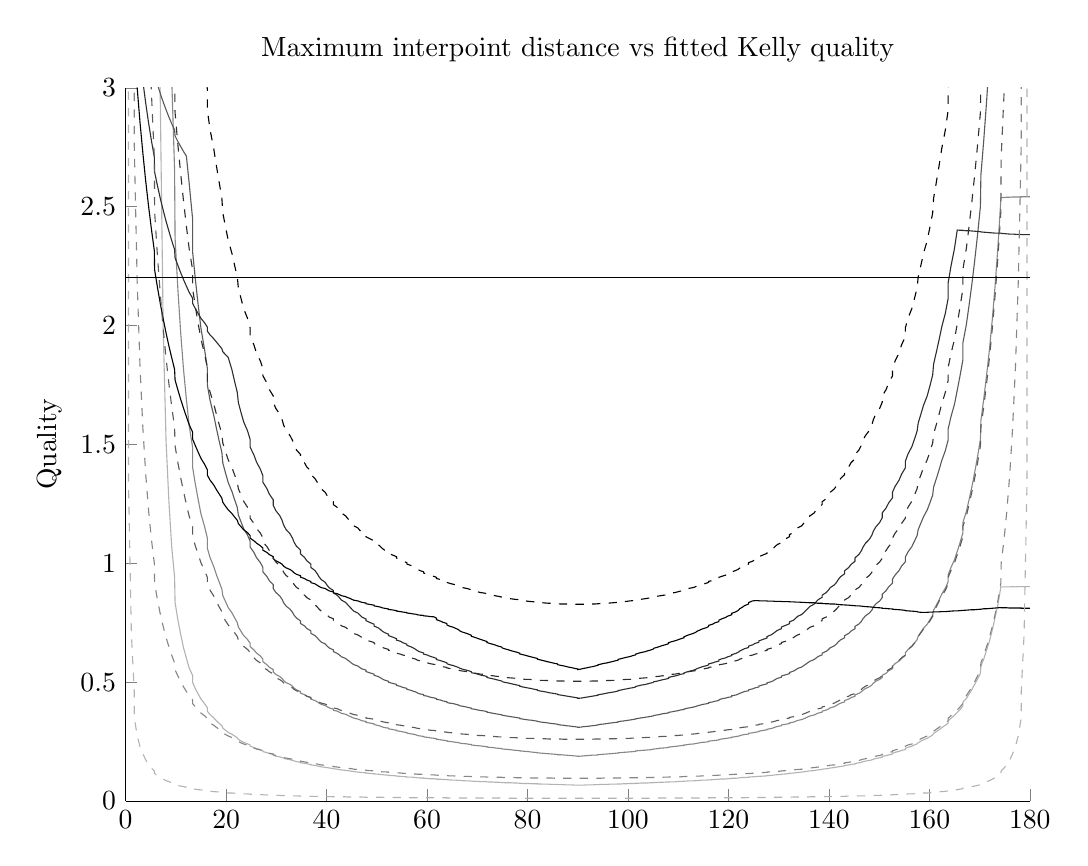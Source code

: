 % This file was created by matlab2tikz v0.4.0.
% Copyright (c) 2008--2013, Nico Schlömer <nico.schloemer@gmail.com>
% All rights reserved.
% 
% The latest updates can be retrieved from
%   http://www.mathworks.com/matlabcentral/fileexchange/22022-matlab2tikz
% where you can also make suggestions and rate matlab2tikz.
% 
% 
% 

% defining custom colors
\definecolor{mycolor1}{rgb}{0.525,0.525,0.525}%

\begin{tikzpicture}

\begin{axis}[%
width=4.521in,
height=3.566in,
scale only axis,
xmin=0,
xmax=180,
ymin=0,
ymax=3,
ylabel={Quality},
title={Maximum interpoint distance vs fitted Kelly quality},
axis x line*=bottom,
axis y line*=left
]
\addplot [
color=white!70!black,
solid,
forget plot
]
table[row sep=crcr]{
6.34 3.866\\
6.911 2.925\\
7.481 1.982\\
8.049 1.513\\
8.616 1.26\\
9.181 1.067\\
9.744 0.943\\
9.841 0.836\\
10.408 0.761\\
10.972 0.7\\
11.535 0.644\\
12.095 0.601\\
12.653 0.56\\
13.339 0.528\\
13.339 0.499\\
13.897 0.472\\
14.452 0.45\\
15.005 0.429\\
15.709 0.41\\
16.26 0.393\\
16.26 0.378\\
16.809 0.364\\
17.526 0.35\\
18.072 0.338\\
18.616 0.327\\
19.156 0.317\\
19.344 0.307\\
19.885 0.298\\
20.422 0.289\\
21.161 0.281\\
21.695 0.274\\
22.225 0.266\\
22.443 0.26\\
22.973 0.253\\
23.499 0.247\\
24.254 0.241\\
24.775 0.236\\
24.775 0.231\\
25.537 0.225\\
26.053 0.221\\
26.822 0.216\\
27.332 0.212\\
27.332 0.208\\
28.106 0.204\\
28.61 0.2\\
29.389 0.196\\
29.389 0.193\\
29.887 0.189\\
30.669 0.186\\
31.159 0.183\\
31.457 0.18\\
31.945 0.177\\
32.735 0.174\\
33.215 0.171\\
33.53 0.169\\
34.007 0.166\\
34.804 0.163\\
34.804 0.161\\
35.605 0.159\\
36.069 0.157\\
36.87 0.154\\
36.87 0.152\\
37.674 0.15\\
38.125 0.148\\
38.48 0.146\\
38.928 0.144\\
39.732 0.142\\
40.101 0.141\\
40.539 0.139\\
41.348 0.137\\
41.348 0.136\\
42.158 0.134\\
42.58 0.132\\
42.969 0.131\\
43.781 0.129\\
44.193 0.128\\
44.594 0.127\\
45 0.125\\
45.406 0.124\\
46.219 0.122\\
46.614 0.121\\
47.031 0.12\\
47.842 0.119\\
47.842 0.118\\
48.652 0.116\\
49.461 0.115\\
49.461 0.114\\
50.268 0.113\\
50.711 0.112\\
51.072 0.111\\
51.52 0.11\\
52.326 0.109\\
52.326 0.108\\
53.13 0.107\\
53.931 0.106\\
53.931 0.105\\
54.728 0.104\\
55.196 0.103\\
55.993 0.102\\
55.993 0.101\\
56.785 0.101\\
57.265 0.1\\
57.75 0.099\\
58.055 0.098\\
58.543 0.097\\
59.331 0.097\\
59.331 0.096\\
60.113 0.095\\
60.611 0.094\\
61.39 0.094\\
61.894 0.093\\
61.894 0.092\\
62.668 0.092\\
63.178 0.091\\
63.947 0.09\\
63.947 0.09\\
64.463 0.089\\
65.225 0.088\\
65.746 0.088\\
66.272 0.087\\
66.501 0.087\\
67.027 0.086\\
67.775 0.085\\
68.305 0.085\\
68.839 0.084\\
68.839 0.084\\
69.578 0.083\\
70.115 0.083\\
70.656 0.082\\
71.384 0.082\\
71.928 0.081\\
71.928 0.081\\
72.474 0.08\\
73.191 0.08\\
73.74 0.079\\
74.291 0.079\\
74.846 0.078\\
74.995 0.078\\
75.548 0.077\\
76.103 0.077\\
76.661 0.077\\
77.347 0.076\\
77.905 0.076\\
78.465 0.075\\
78.465 0.075\\
79.028 0.074\\
79.592 0.074\\
80.256 0.074\\
80.819 0.073\\
81.384 0.073\\
81.951 0.073\\
81.951 0.072\\
82.519 0.072\\
83.089 0.071\\
83.66 0.071\\
84.232 0.071\\
84.857 0.07\\
85.426 0.07\\
85.996 0.07\\
85.996 0.069\\
86.566 0.069\\
87.138 0.069\\
87.709 0.068\\
88.282 0.068\\
88.854 0.068\\
89.427 0.067\\
90 0.067\\
90 0.067\\
90.573 0.067\\
91.146 0.067\\
91.718 0.068\\
92.291 0.068\\
92.862 0.068\\
93.434 0.069\\
94.004 0.069\\
94.004 0.069\\
94.574 0.07\\
95.143 0.07\\
95.768 0.07\\
96.34 0.071\\
96.911 0.071\\
97.481 0.071\\
98.049 0.072\\
98.049 0.072\\
98.616 0.072\\
99.181 0.073\\
99.744 0.073\\
100.408 0.074\\
100.972 0.074\\
101.535 0.074\\
101.535 0.075\\
102.095 0.075\\
102.653 0.076\\
103.339 0.076\\
103.897 0.076\\
104.452 0.077\\
105.005 0.077\\
105.154 0.078\\
105.709 0.078\\
106.26 0.079\\
106.809 0.079\\
107.526 0.08\\
108.072 0.08\\
108.072 0.08\\
108.616 0.081\\
109.344 0.081\\
109.885 0.082\\
110.422 0.083\\
111.161 0.083\\
111.161 0.084\\
111.695 0.084\\
112.225 0.085\\
112.973 0.085\\
113.499 0.086\\
113.728 0.086\\
114.254 0.087\\
114.775 0.088\\
115.537 0.088\\
116.053 0.089\\
116.053 0.089\\
116.822 0.09\\
117.332 0.091\\
118.106 0.091\\
118.106 0.092\\
118.61 0.093\\
119.389 0.093\\
119.887 0.094\\
120.669 0.095\\
120.669 0.096\\
121.457 0.096\\
121.945 0.097\\
122.25 0.098\\
122.735 0.099\\
123.215 0.099\\
124.007 0.1\\
124.007 0.101\\
124.804 0.102\\
125.272 0.103\\
126.069 0.104\\
126.069 0.104\\
126.87 0.105\\
127.674 0.106\\
127.674 0.107\\
128.48 0.108\\
128.928 0.109\\
129.289 0.11\\
129.732 0.111\\
130.539 0.112\\
130.539 0.113\\
131.348 0.114\\
132.158 0.116\\
132.158 0.117\\
132.969 0.118\\
133.386 0.119\\
133.781 0.12\\
134.594 0.122\\
135 0.123\\
135.406 0.124\\
135.807 0.126\\
136.219 0.127\\
137.031 0.128\\
137.42 0.13\\
137.842 0.131\\
138.652 0.133\\
138.652 0.134\\
139.461 0.136\\
139.899 0.137\\
140.268 0.139\\
141.072 0.141\\
141.52 0.143\\
141.875 0.144\\
142.326 0.146\\
143.13 0.148\\
143.13 0.15\\
143.931 0.152\\
144.395 0.154\\
145.196 0.156\\
145.196 0.158\\
145.993 0.161\\
146.47 0.163\\
146.785 0.166\\
147.265 0.168\\
148.055 0.171\\
148.543 0.173\\
148.841 0.176\\
149.331 0.179\\
150.113 0.182\\
150.611 0.185\\
150.611 0.188\\
151.39 0.191\\
151.894 0.194\\
152.668 0.198\\
152.668 0.201\\
153.178 0.205\\
153.947 0.209\\
154.463 0.213\\
155.225 0.217\\
155.225 0.222\\
155.746 0.226\\
156.501 0.231\\
157.027 0.236\\
157.557 0.241\\
157.775 0.246\\
158.305 0.252\\
158.839 0.258\\
159.578 0.264\\
160.115 0.271\\
160.656 0.278\\
160.844 0.285\\
161.384 0.292\\
161.928 0.3\\
162.474 0.309\\
163.191 0.319\\
163.74 0.328\\
163.74 0.338\\
164.291 0.348\\
164.995 0.361\\
165.548 0.373\\
166.103 0.385\\
166.661 0.4\\
166.661 0.416\\
167.347 0.431\\
167.905 0.45\\
168.465 0.469\\
169.028 0.492\\
169.592 0.513\\
170.159 0.538\\
170.256 0.568\\
170.819 0.597\\
171.384 0.635\\
171.951 0.672\\
172.519 0.719\\
173.089 0.773\\
173.66 0.828\\
174.232 0.901\\
174.289 0.901\\
174.857 0.901\\
175.426 0.901\\
175.996 0.901\\
176.566 0.902\\
177.138 0.901\\
177.709 0.902\\
178.282 0.902\\
178.282 0.902\\
178.854 0.902\\
179.427 0.902\\
180 0.902\\
};
\addplot [
color=mycolor1,
solid,
forget plot
]
table[row sep=crcr]{
9.181 3.034\\
9.744 2.654\\
9.841 2.369\\
10.408 2.15\\
10.972 1.966\\
11.535 1.813\\
12.095 1.69\\
12.653 1.579\\
13.339 1.487\\
13.339 1.403\\
13.897 1.331\\
14.452 1.267\\
15.005 1.207\\
15.709 1.155\\
16.26 1.107\\
16.26 1.064\\
16.809 1.024\\
17.526 0.987\\
18.072 0.952\\
18.616 0.922\\
19.156 0.892\\
19.344 0.864\\
19.885 0.839\\
20.422 0.814\\
21.161 0.792\\
21.695 0.771\\
22.225 0.751\\
22.443 0.732\\
22.973 0.714\\
23.499 0.696\\
24.254 0.68\\
24.775 0.664\\
24.775 0.65\\
25.537 0.636\\
26.053 0.623\\
26.822 0.61\\
27.332 0.597\\
27.332 0.586\\
28.106 0.574\\
28.61 0.563\\
29.389 0.553\\
29.389 0.543\\
29.887 0.533\\
30.669 0.524\\
31.159 0.515\\
31.457 0.507\\
31.945 0.498\\
32.735 0.491\\
33.215 0.483\\
33.53 0.475\\
34.007 0.468\\
34.804 0.461\\
34.804 0.454\\
35.605 0.448\\
36.069 0.441\\
36.87 0.435\\
36.87 0.429\\
37.674 0.423\\
38.125 0.418\\
38.48 0.412\\
38.928 0.407\\
39.732 0.402\\
40.101 0.397\\
40.539 0.392\\
41.348 0.387\\
41.348 0.382\\
42.158 0.378\\
42.58 0.373\\
42.969 0.369\\
43.781 0.365\\
44.193 0.361\\
44.594 0.357\\
45 0.353\\
45.406 0.349\\
46.219 0.345\\
46.614 0.342\\
47.031 0.338\\
47.842 0.335\\
47.842 0.331\\
48.652 0.328\\
49.461 0.325\\
49.461 0.322\\
50.268 0.318\\
50.711 0.315\\
51.072 0.312\\
51.52 0.309\\
52.326 0.307\\
52.326 0.304\\
53.13 0.301\\
53.931 0.298\\
53.931 0.296\\
54.728 0.293\\
55.196 0.291\\
55.993 0.288\\
55.993 0.286\\
56.785 0.283\\
57.265 0.281\\
57.75 0.279\\
58.055 0.276\\
58.543 0.274\\
59.331 0.272\\
59.331 0.27\\
60.113 0.268\\
60.611 0.266\\
61.39 0.264\\
61.894 0.262\\
61.894 0.26\\
62.668 0.258\\
63.178 0.256\\
63.947 0.254\\
63.947 0.252\\
64.463 0.251\\
65.225 0.249\\
65.746 0.247\\
66.272 0.246\\
66.501 0.244\\
67.027 0.242\\
67.775 0.241\\
68.305 0.239\\
68.839 0.238\\
68.839 0.236\\
69.578 0.234\\
70.115 0.233\\
70.656 0.232\\
71.384 0.23\\
71.928 0.229\\
71.928 0.227\\
72.474 0.226\\
73.191 0.225\\
73.74 0.223\\
74.291 0.222\\
74.846 0.221\\
74.995 0.219\\
75.548 0.218\\
76.103 0.217\\
76.661 0.216\\
77.347 0.214\\
77.905 0.213\\
78.465 0.212\\
78.465 0.211\\
79.028 0.21\\
79.592 0.209\\
80.256 0.208\\
80.819 0.206\\
81.384 0.205\\
81.951 0.204\\
81.951 0.203\\
82.519 0.202\\
83.089 0.201\\
83.66 0.2\\
84.232 0.199\\
84.857 0.198\\
85.426 0.197\\
85.996 0.196\\
85.996 0.195\\
86.566 0.195\\
87.138 0.194\\
87.709 0.193\\
88.282 0.192\\
88.854 0.191\\
89.427 0.19\\
90 0.189\\
90 0.188\\
90.573 0.189\\
91.146 0.19\\
91.718 0.191\\
92.291 0.192\\
92.862 0.193\\
93.434 0.193\\
94.004 0.194\\
94.004 0.195\\
94.574 0.196\\
95.143 0.197\\
95.768 0.198\\
96.34 0.199\\
96.911 0.2\\
97.481 0.201\\
98.049 0.202\\
98.049 0.203\\
98.616 0.204\\
99.181 0.205\\
99.744 0.206\\
100.408 0.207\\
100.972 0.208\\
101.535 0.209\\
101.535 0.211\\
102.095 0.212\\
102.653 0.213\\
103.339 0.214\\
103.897 0.215\\
104.452 0.216\\
105.005 0.218\\
105.154 0.219\\
105.709 0.22\\
106.26 0.222\\
106.809 0.223\\
107.526 0.224\\
108.072 0.226\\
108.072 0.227\\
108.616 0.228\\
109.344 0.23\\
109.885 0.231\\
110.422 0.233\\
111.161 0.234\\
111.161 0.236\\
111.695 0.237\\
112.225 0.239\\
112.973 0.24\\
113.499 0.242\\
113.728 0.243\\
114.254 0.245\\
114.775 0.247\\
115.537 0.248\\
116.053 0.25\\
116.053 0.252\\
116.822 0.254\\
117.332 0.255\\
118.106 0.257\\
118.106 0.259\\
118.61 0.261\\
119.389 0.263\\
119.887 0.265\\
120.669 0.267\\
120.669 0.269\\
121.457 0.271\\
121.945 0.273\\
122.25 0.275\\
122.735 0.278\\
123.215 0.28\\
124.007 0.282\\
124.007 0.285\\
124.804 0.287\\
125.272 0.289\\
126.069 0.292\\
126.069 0.294\\
126.87 0.297\\
127.674 0.3\\
127.674 0.302\\
128.48 0.305\\
128.928 0.308\\
129.289 0.311\\
129.732 0.314\\
130.539 0.317\\
130.539 0.32\\
131.348 0.323\\
132.158 0.326\\
132.158 0.329\\
132.969 0.332\\
133.386 0.336\\
133.781 0.339\\
134.594 0.343\\
135 0.346\\
135.406 0.35\\
135.807 0.354\\
136.219 0.358\\
137.031 0.362\\
137.42 0.366\\
137.842 0.37\\
138.652 0.374\\
138.652 0.378\\
139.461 0.383\\
139.899 0.387\\
140.268 0.392\\
141.072 0.397\\
141.52 0.402\\
141.875 0.407\\
142.326 0.412\\
143.13 0.417\\
143.13 0.423\\
143.931 0.429\\
144.395 0.435\\
145.196 0.441\\
145.196 0.447\\
145.993 0.453\\
146.47 0.46\\
146.785 0.466\\
147.265 0.473\\
148.055 0.481\\
148.543 0.488\\
148.841 0.496\\
149.331 0.504\\
150.113 0.512\\
150.611 0.52\\
150.611 0.529\\
151.39 0.538\\
151.894 0.548\\
152.668 0.557\\
152.668 0.567\\
153.178 0.578\\
153.947 0.589\\
154.463 0.6\\
155.225 0.612\\
155.225 0.624\\
155.746 0.637\\
156.501 0.651\\
157.027 0.665\\
157.557 0.679\\
157.775 0.694\\
158.305 0.71\\
158.839 0.727\\
159.578 0.744\\
160.115 0.763\\
160.656 0.782\\
160.844 0.803\\
161.384 0.824\\
161.928 0.846\\
162.474 0.871\\
163.191 0.896\\
163.74 0.923\\
163.74 0.952\\
164.291 0.982\\
164.995 1.015\\
165.548 1.05\\
166.103 1.087\\
166.661 1.127\\
166.661 1.171\\
167.347 1.217\\
167.905 1.268\\
168.465 1.322\\
169.028 1.383\\
169.592 1.449\\
170.159 1.52\\
170.256 1.6\\
170.819 1.69\\
171.384 1.79\\
171.951 1.898\\
172.519 2.024\\
173.089 2.169\\
173.66 2.336\\
174.232 2.531\\
174.289 2.539\\
174.857 2.539\\
175.426 2.54\\
175.996 2.54\\
176.566 2.541\\
177.138 2.541\\
177.709 2.541\\
178.282 2.541\\
178.282 2.542\\
178.854 2.542\\
179.427 2.542\\
180 2.542\\
};
\addplot [
color=gray!70!black,
solid,
forget plot
]
table[row sep=crcr]{
6.34 3.014\\
6.911 2.976\\
7.481 2.94\\
8.049 2.908\\
8.616 2.877\\
9.181 2.849\\
9.744 2.823\\
9.841 2.798\\
10.408 2.774\\
10.972 2.753\\
11.535 2.732\\
12.095 2.713\\
12.653 2.598\\
13.339 2.447\\
13.339 2.309\\
13.897 2.191\\
14.452 2.085\\
15.005 1.987\\
15.709 1.9\\
16.26 1.821\\
16.26 1.751\\
16.809 1.685\\
17.526 1.624\\
18.072 1.568\\
18.616 1.515\\
19.156 1.467\\
19.344 1.422\\
19.885 1.38\\
20.422 1.34\\
21.161 1.302\\
21.695 1.268\\
22.225 1.235\\
22.443 1.203\\
22.973 1.174\\
23.499 1.146\\
24.254 1.119\\
24.775 1.094\\
24.775 1.069\\
25.537 1.046\\
26.053 1.024\\
26.822 1.003\\
27.332 0.983\\
27.332 0.964\\
28.106 0.945\\
28.61 0.927\\
29.389 0.91\\
29.389 0.894\\
29.887 0.878\\
30.669 0.863\\
31.159 0.848\\
31.457 0.834\\
31.945 0.82\\
32.735 0.807\\
33.215 0.794\\
33.53 0.782\\
34.007 0.77\\
34.804 0.758\\
34.804 0.747\\
35.605 0.737\\
36.069 0.726\\
36.87 0.716\\
36.87 0.706\\
37.674 0.696\\
38.125 0.687\\
38.48 0.678\\
38.928 0.669\\
39.732 0.661\\
40.101 0.652\\
40.539 0.644\\
41.348 0.636\\
41.348 0.629\\
42.158 0.621\\
42.58 0.614\\
42.969 0.607\\
43.781 0.6\\
44.193 0.593\\
44.594 0.587\\
45 0.58\\
45.406 0.574\\
46.219 0.568\\
46.614 0.562\\
47.031 0.556\\
47.842 0.551\\
47.842 0.545\\
48.652 0.539\\
49.461 0.534\\
49.461 0.529\\
50.268 0.524\\
50.711 0.519\\
51.072 0.514\\
51.52 0.509\\
52.326 0.504\\
52.326 0.5\\
53.13 0.495\\
53.931 0.491\\
53.931 0.487\\
54.728 0.482\\
55.196 0.478\\
55.993 0.474\\
55.993 0.47\\
56.785 0.466\\
57.265 0.462\\
57.75 0.459\\
58.055 0.455\\
58.543 0.451\\
59.331 0.448\\
59.331 0.444\\
60.113 0.441\\
60.611 0.437\\
61.39 0.434\\
61.894 0.431\\
61.894 0.428\\
62.668 0.425\\
63.178 0.421\\
63.947 0.418\\
63.947 0.415\\
64.463 0.412\\
65.225 0.41\\
65.746 0.407\\
66.272 0.404\\
66.501 0.401\\
67.027 0.399\\
67.775 0.396\\
68.305 0.393\\
68.839 0.391\\
68.839 0.388\\
69.578 0.386\\
70.115 0.383\\
70.656 0.381\\
71.384 0.379\\
71.928 0.376\\
71.928 0.374\\
72.474 0.372\\
73.191 0.369\\
73.74 0.367\\
74.291 0.365\\
74.846 0.363\\
74.995 0.361\\
75.548 0.359\\
76.103 0.357\\
76.661 0.355\\
77.347 0.353\\
77.905 0.351\\
78.465 0.349\\
78.465 0.347\\
79.028 0.345\\
79.592 0.343\\
80.256 0.341\\
80.819 0.34\\
81.384 0.338\\
81.951 0.336\\
81.951 0.335\\
82.519 0.333\\
83.089 0.331\\
83.66 0.33\\
84.232 0.328\\
84.857 0.326\\
85.426 0.325\\
85.996 0.323\\
85.996 0.322\\
86.566 0.32\\
87.138 0.319\\
87.709 0.317\\
88.282 0.316\\
88.854 0.314\\
89.427 0.313\\
90 0.311\\
90 0.31\\
90.573 0.311\\
91.146 0.313\\
91.718 0.314\\
92.291 0.315\\
92.862 0.317\\
93.434 0.318\\
94.004 0.32\\
94.004 0.321\\
94.574 0.323\\
95.143 0.324\\
95.768 0.326\\
96.34 0.328\\
96.911 0.329\\
97.481 0.331\\
98.049 0.332\\
98.049 0.334\\
98.616 0.336\\
99.181 0.337\\
99.744 0.339\\
100.408 0.341\\
100.972 0.343\\
101.535 0.345\\
101.535 0.346\\
102.095 0.348\\
102.653 0.35\\
103.339 0.352\\
103.897 0.354\\
104.452 0.356\\
105.005 0.358\\
105.154 0.36\\
105.709 0.362\\
106.26 0.364\\
106.809 0.367\\
107.526 0.369\\
108.072 0.371\\
108.072 0.373\\
108.616 0.375\\
109.344 0.378\\
109.885 0.38\\
110.422 0.383\\
111.161 0.385\\
111.161 0.387\\
111.695 0.39\\
112.225 0.392\\
112.973 0.395\\
113.499 0.398\\
113.728 0.4\\
114.254 0.403\\
114.775 0.406\\
115.537 0.409\\
116.053 0.411\\
116.053 0.414\\
116.822 0.417\\
117.332 0.42\\
118.106 0.423\\
118.106 0.426\\
118.61 0.43\\
119.389 0.433\\
119.887 0.436\\
120.669 0.439\\
120.669 0.443\\
121.457 0.446\\
121.945 0.45\\
122.25 0.453\\
122.735 0.457\\
123.215 0.461\\
124.007 0.464\\
124.007 0.468\\
124.804 0.472\\
125.272 0.476\\
126.069 0.48\\
126.069 0.484\\
126.87 0.489\\
127.674 0.493\\
127.674 0.497\\
128.48 0.502\\
128.928 0.506\\
129.289 0.511\\
129.732 0.516\\
130.539 0.521\\
130.539 0.526\\
131.348 0.531\\
132.158 0.536\\
132.158 0.541\\
132.969 0.547\\
133.386 0.552\\
133.781 0.558\\
134.594 0.564\\
135 0.57\\
135.406 0.576\\
135.807 0.582\\
136.219 0.588\\
137.031 0.595\\
137.42 0.601\\
137.842 0.608\\
138.652 0.615\\
138.652 0.622\\
139.461 0.63\\
139.899 0.637\\
140.268 0.645\\
141.072 0.653\\
141.52 0.661\\
141.875 0.67\\
142.326 0.678\\
143.13 0.687\\
143.13 0.696\\
143.931 0.705\\
144.395 0.715\\
145.196 0.725\\
145.196 0.735\\
145.993 0.745\\
146.47 0.756\\
146.785 0.767\\
147.265 0.779\\
148.055 0.791\\
148.543 0.803\\
148.841 0.816\\
149.331 0.829\\
150.113 0.842\\
150.611 0.856\\
150.611 0.87\\
151.39 0.885\\
151.894 0.901\\
152.668 0.917\\
152.668 0.934\\
153.178 0.951\\
153.947 0.969\\
154.463 0.988\\
155.225 1.007\\
155.225 1.027\\
155.746 1.048\\
156.501 1.07\\
157.027 1.093\\
157.557 1.117\\
157.775 1.142\\
158.305 1.169\\
158.839 1.196\\
159.578 1.225\\
160.115 1.255\\
160.656 1.287\\
160.844 1.321\\
161.384 1.356\\
161.928 1.393\\
162.474 1.433\\
163.191 1.475\\
163.74 1.519\\
163.74 1.565\\
164.291 1.616\\
164.995 1.669\\
165.548 1.728\\
166.103 1.789\\
166.661 1.854\\
166.661 1.926\\
167.347 2.002\\
167.905 2.086\\
168.465 2.175\\
169.028 2.274\\
169.592 2.382\\
170.159 2.501\\
170.256 2.632\\
170.819 2.778\\
171.384 2.941\\
171.951 3.123\\
};
\addplot [
color=darkgray!70!black,
solid,
forget plot
]
table[row sep=crcr]{
3.434 3.027\\
4.004 2.935\\
4.574 2.852\\
5.143 2.777\\
5.711 2.709\\
5.768 2.646\\
6.34 2.588\\
6.911 2.534\\
7.481 2.485\\
8.049 2.439\\
8.616 2.397\\
9.181 2.357\\
9.744 2.32\\
9.841 2.285\\
10.408 2.253\\
10.972 2.222\\
11.535 2.193\\
12.095 2.166\\
12.653 2.14\\
13.339 2.115\\
13.339 2.093\\
13.897 2.071\\
14.452 2.05\\
15.005 2.03\\
15.709 2.012\\
16.26 1.994\\
16.26 1.977\\
16.809 1.961\\
17.526 1.945\\
18.072 1.931\\
18.616 1.917\\
19.156 1.903\\
19.344 1.89\\
19.885 1.878\\
20.422 1.866\\
21.161 1.814\\
21.695 1.765\\
22.225 1.719\\
22.443 1.676\\
22.973 1.634\\
23.499 1.595\\
24.254 1.558\\
24.775 1.522\\
24.775 1.489\\
25.537 1.456\\
26.053 1.426\\
26.822 1.396\\
27.332 1.368\\
27.332 1.341\\
28.106 1.315\\
28.61 1.291\\
29.389 1.267\\
29.389 1.244\\
29.887 1.222\\
30.669 1.201\\
31.159 1.18\\
31.457 1.161\\
31.945 1.142\\
32.735 1.124\\
33.215 1.106\\
33.53 1.089\\
34.007 1.072\\
34.804 1.056\\
34.804 1.04\\
35.605 1.025\\
36.069 1.011\\
36.87 0.997\\
36.87 0.983\\
37.674 0.97\\
38.125 0.957\\
38.48 0.944\\
38.928 0.932\\
39.732 0.92\\
40.101 0.908\\
40.539 0.897\\
41.348 0.886\\
41.348 0.876\\
42.158 0.865\\
42.58 0.855\\
42.969 0.845\\
43.781 0.836\\
44.193 0.826\\
44.594 0.817\\
45 0.808\\
45.406 0.799\\
46.219 0.791\\
46.614 0.783\\
47.031 0.774\\
47.842 0.766\\
47.842 0.759\\
48.652 0.751\\
49.461 0.744\\
49.461 0.736\\
50.268 0.729\\
50.711 0.722\\
51.072 0.715\\
51.52 0.709\\
52.326 0.702\\
52.326 0.696\\
53.13 0.69\\
53.931 0.683\\
53.931 0.677\\
54.728 0.672\\
55.196 0.666\\
55.993 0.66\\
55.993 0.655\\
56.785 0.649\\
57.265 0.644\\
57.75 0.638\\
58.055 0.633\\
58.543 0.628\\
59.331 0.623\\
59.331 0.618\\
60.113 0.614\\
60.611 0.609\\
61.39 0.604\\
61.894 0.6\\
61.894 0.595\\
62.668 0.591\\
63.178 0.587\\
63.947 0.582\\
63.947 0.578\\
64.463 0.574\\
65.225 0.57\\
65.746 0.566\\
66.272 0.562\\
66.501 0.559\\
67.027 0.555\\
67.775 0.551\\
68.305 0.548\\
68.839 0.544\\
68.839 0.54\\
69.578 0.537\\
70.115 0.534\\
70.656 0.53\\
71.384 0.527\\
71.928 0.524\\
71.928 0.52\\
72.474 0.517\\
73.191 0.514\\
73.74 0.511\\
74.291 0.508\\
74.846 0.505\\
74.995 0.502\\
75.548 0.499\\
76.103 0.497\\
76.661 0.494\\
77.347 0.491\\
77.905 0.488\\
78.465 0.486\\
78.465 0.483\\
79.028 0.48\\
79.592 0.478\\
80.256 0.475\\
80.819 0.473\\
81.384 0.47\\
81.951 0.468\\
81.951 0.466\\
82.519 0.463\\
83.089 0.461\\
83.66 0.459\\
84.232 0.456\\
84.857 0.454\\
85.426 0.452\\
85.996 0.45\\
85.996 0.448\\
86.566 0.446\\
87.138 0.444\\
87.709 0.442\\
88.282 0.44\\
88.854 0.438\\
89.427 0.436\\
90 0.434\\
90 0.432\\
90.573 0.433\\
91.146 0.435\\
91.718 0.437\\
92.291 0.439\\
92.862 0.441\\
93.434 0.443\\
94.004 0.445\\
94.004 0.447\\
94.574 0.449\\
95.143 0.451\\
95.768 0.454\\
96.34 0.456\\
96.911 0.458\\
97.481 0.46\\
98.049 0.463\\
98.049 0.465\\
98.616 0.467\\
99.181 0.47\\
99.744 0.472\\
100.408 0.475\\
100.972 0.477\\
101.535 0.48\\
101.535 0.482\\
102.095 0.485\\
102.653 0.488\\
103.339 0.49\\
103.897 0.493\\
104.452 0.496\\
105.005 0.499\\
105.154 0.502\\
105.709 0.504\\
106.26 0.507\\
106.809 0.51\\
107.526 0.513\\
108.072 0.516\\
108.072 0.52\\
108.616 0.523\\
109.344 0.526\\
109.885 0.529\\
110.422 0.533\\
111.161 0.536\\
111.161 0.539\\
111.695 0.543\\
112.225 0.546\\
112.973 0.55\\
113.499 0.554\\
113.728 0.557\\
114.254 0.561\\
114.775 0.565\\
115.537 0.569\\
116.053 0.573\\
116.053 0.577\\
116.822 0.581\\
117.332 0.585\\
118.106 0.589\\
118.106 0.594\\
118.61 0.598\\
119.389 0.602\\
119.887 0.607\\
120.669 0.612\\
120.669 0.616\\
121.457 0.621\\
121.945 0.626\\
122.25 0.631\\
122.735 0.636\\
123.215 0.641\\
124.007 0.646\\
124.007 0.652\\
124.804 0.657\\
125.272 0.663\\
126.069 0.668\\
126.069 0.674\\
126.87 0.68\\
127.674 0.686\\
127.674 0.692\\
128.48 0.699\\
128.928 0.705\\
129.289 0.711\\
129.732 0.718\\
130.539 0.725\\
130.539 0.732\\
131.348 0.739\\
132.158 0.746\\
132.158 0.754\\
132.969 0.761\\
133.386 0.769\\
133.781 0.777\\
134.594 0.785\\
135 0.793\\
135.406 0.801\\
135.807 0.81\\
136.219 0.819\\
137.031 0.828\\
137.42 0.837\\
137.842 0.847\\
138.652 0.857\\
138.652 0.866\\
139.461 0.877\\
139.899 0.887\\
140.268 0.898\\
141.072 0.909\\
141.52 0.92\\
141.875 0.932\\
142.326 0.944\\
143.13 0.956\\
143.13 0.969\\
143.931 0.982\\
144.395 0.995\\
145.196 1.009\\
145.196 1.023\\
145.993 1.038\\
146.47 1.053\\
146.785 1.068\\
147.265 1.084\\
148.055 1.101\\
148.543 1.118\\
148.841 1.135\\
149.331 1.153\\
150.113 1.172\\
150.611 1.192\\
150.611 1.212\\
151.39 1.233\\
151.894 1.254\\
152.668 1.276\\
152.668 1.3\\
153.178 1.324\\
153.947 1.349\\
154.463 1.375\\
155.225 1.402\\
155.225 1.43\\
155.746 1.46\\
156.501 1.49\\
157.027 1.522\\
157.557 1.556\\
157.775 1.59\\
158.305 1.627\\
158.839 1.665\\
159.578 1.705\\
160.115 1.747\\
160.656 1.792\\
160.844 1.838\\
161.384 1.888\\
161.928 1.94\\
162.474 1.995\\
163.191 2.053\\
163.74 2.115\\
163.74 2.18\\
164.291 2.249\\
164.995 2.324\\
165.548 2.402\\
166.103 2.401\\
166.661 2.401\\
166.661 2.4\\
167.347 2.399\\
167.905 2.399\\
168.465 2.398\\
169.028 2.397\\
169.592 2.396\\
170.159 2.395\\
170.256 2.394\\
170.819 2.393\\
171.384 2.392\\
171.951 2.391\\
172.519 2.39\\
173.089 2.389\\
173.66 2.389\\
174.232 2.389\\
174.289 2.388\\
174.857 2.387\\
175.426 2.386\\
175.996 2.385\\
176.566 2.385\\
177.138 2.384\\
177.709 2.384\\
178.282 2.383\\
178.282 2.383\\
178.854 2.383\\
179.427 2.383\\
180 2.383\\
};
\addplot [
color=black,
solid,
forget plot
]
table[row sep=crcr]{
2.291 3.002\\
2.862 2.855\\
3.434 2.725\\
4.004 2.606\\
4.574 2.501\\
5.143 2.404\\
5.711 2.315\\
5.768 2.235\\
6.34 2.16\\
6.911 2.092\\
7.481 2.028\\
8.049 1.969\\
8.616 1.914\\
9.181 1.864\\
9.744 1.816\\
9.841 1.771\\
10.408 1.729\\
10.972 1.689\\
11.535 1.652\\
12.095 1.617\\
12.653 1.583\\
13.339 1.552\\
13.339 1.522\\
13.897 1.494\\
14.452 1.467\\
15.005 1.441\\
15.709 1.417\\
16.26 1.394\\
16.26 1.371\\
16.809 1.35\\
17.526 1.33\\
18.072 1.31\\
18.616 1.292\\
19.156 1.274\\
19.344 1.257\\
19.885 1.24\\
20.422 1.225\\
21.161 1.209\\
21.695 1.195\\
22.225 1.181\\
22.443 1.167\\
22.973 1.154\\
23.499 1.141\\
24.254 1.129\\
24.775 1.117\\
24.775 1.106\\
25.537 1.095\\
26.053 1.085\\
26.822 1.074\\
27.332 1.064\\
27.332 1.055\\
28.106 1.046\\
28.61 1.037\\
29.389 1.028\\
29.389 1.02\\
29.887 1.011\\
30.669 1.003\\
31.159 0.996\\
31.457 0.988\\
31.945 0.981\\
32.735 0.974\\
33.215 0.967\\
33.53 0.96\\
34.007 0.954\\
34.804 0.948\\
34.804 0.942\\
35.605 0.936\\
36.069 0.93\\
36.87 0.924\\
36.87 0.919\\
37.674 0.914\\
38.125 0.908\\
38.48 0.903\\
38.928 0.898\\
39.732 0.894\\
40.101 0.889\\
40.539 0.884\\
41.348 0.88\\
41.348 0.876\\
42.158 0.872\\
42.58 0.868\\
42.969 0.864\\
43.781 0.86\\
44.193 0.856\\
44.594 0.853\\
45 0.849\\
45.406 0.845\\
46.219 0.842\\
46.614 0.839\\
47.031 0.836\\
47.842 0.833\\
47.842 0.83\\
48.652 0.827\\
49.461 0.824\\
49.461 0.821\\
50.268 0.818\\
50.711 0.816\\
51.072 0.813\\
51.52 0.811\\
52.326 0.808\\
52.326 0.806\\
53.13 0.804\\
53.931 0.801\\
53.931 0.799\\
54.728 0.797\\
55.196 0.795\\
55.993 0.793\\
55.993 0.791\\
56.785 0.789\\
57.265 0.787\\
57.75 0.786\\
58.055 0.784\\
58.543 0.782\\
59.331 0.781\\
59.331 0.779\\
60.113 0.778\\
60.611 0.776\\
61.39 0.775\\
61.894 0.769\\
61.894 0.763\\
62.668 0.757\\
63.178 0.752\\
63.947 0.747\\
63.947 0.741\\
64.463 0.736\\
65.225 0.731\\
65.746 0.726\\
66.272 0.721\\
66.501 0.716\\
67.027 0.711\\
67.775 0.706\\
68.305 0.702\\
68.839 0.697\\
68.839 0.693\\
69.578 0.688\\
70.115 0.684\\
70.656 0.68\\
71.384 0.675\\
71.928 0.671\\
71.928 0.667\\
72.474 0.663\\
73.191 0.659\\
73.74 0.655\\
74.291 0.651\\
74.846 0.648\\
74.995 0.644\\
75.548 0.64\\
76.103 0.637\\
76.661 0.633\\
77.347 0.629\\
77.905 0.626\\
78.465 0.622\\
78.465 0.619\\
79.028 0.616\\
79.592 0.613\\
80.256 0.609\\
80.819 0.606\\
81.384 0.603\\
81.951 0.6\\
81.951 0.597\\
82.519 0.594\\
83.089 0.591\\
83.66 0.588\\
84.232 0.585\\
84.857 0.582\\
85.426 0.579\\
85.996 0.577\\
85.996 0.574\\
86.566 0.571\\
87.138 0.569\\
87.709 0.566\\
88.282 0.563\\
88.854 0.561\\
89.427 0.558\\
90 0.556\\
90 0.553\\
90.573 0.555\\
91.146 0.558\\
91.718 0.56\\
92.291 0.563\\
92.862 0.565\\
93.434 0.568\\
94.004 0.571\\
94.004 0.573\\
94.574 0.576\\
95.143 0.579\\
95.768 0.581\\
96.34 0.584\\
96.911 0.587\\
97.481 0.59\\
98.049 0.593\\
98.049 0.596\\
98.616 0.599\\
99.181 0.602\\
99.744 0.605\\
100.408 0.608\\
100.972 0.612\\
101.535 0.615\\
101.535 0.618\\
102.095 0.622\\
102.653 0.625\\
103.339 0.628\\
103.897 0.632\\
104.452 0.635\\
105.005 0.639\\
105.154 0.643\\
105.709 0.646\\
106.26 0.65\\
106.809 0.654\\
107.526 0.658\\
108.072 0.662\\
108.072 0.666\\
108.616 0.67\\
109.344 0.674\\
109.885 0.678\\
110.422 0.682\\
111.161 0.687\\
111.161 0.691\\
111.695 0.696\\
112.225 0.7\\
112.973 0.705\\
113.499 0.71\\
113.728 0.714\\
114.254 0.719\\
114.775 0.724\\
115.537 0.729\\
116.053 0.734\\
116.053 0.739\\
116.822 0.744\\
117.332 0.75\\
118.106 0.755\\
118.106 0.761\\
118.61 0.766\\
119.389 0.772\\
119.887 0.778\\
120.669 0.784\\
120.669 0.79\\
121.457 0.796\\
121.945 0.802\\
122.25 0.809\\
122.735 0.815\\
123.215 0.822\\
124.007 0.829\\
124.007 0.835\\
124.804 0.842\\
125.272 0.843\\
126.069 0.843\\
126.069 0.842\\
126.87 0.842\\
127.674 0.842\\
127.674 0.841\\
128.48 0.841\\
128.928 0.841\\
129.289 0.84\\
129.732 0.84\\
130.539 0.84\\
130.539 0.839\\
131.348 0.839\\
132.158 0.839\\
132.158 0.838\\
132.969 0.838\\
133.386 0.837\\
133.781 0.837\\
134.594 0.836\\
135 0.836\\
135.406 0.835\\
135.807 0.835\\
136.219 0.834\\
137.031 0.834\\
137.42 0.833\\
137.842 0.832\\
138.652 0.832\\
138.652 0.831\\
139.461 0.83\\
139.899 0.83\\
140.268 0.829\\
141.072 0.829\\
141.52 0.828\\
141.875 0.827\\
142.326 0.826\\
143.13 0.825\\
143.13 0.825\\
143.931 0.824\\
144.395 0.823\\
145.196 0.822\\
145.196 0.821\\
145.993 0.821\\
146.47 0.82\\
146.785 0.819\\
147.265 0.818\\
148.055 0.817\\
148.543 0.816\\
148.841 0.815\\
149.331 0.814\\
150.113 0.813\\
150.611 0.812\\
150.611 0.811\\
151.39 0.81\\
151.894 0.809\\
152.668 0.808\\
152.668 0.807\\
153.178 0.806\\
153.947 0.805\\
154.463 0.804\\
155.225 0.802\\
155.225 0.801\\
155.746 0.8\\
156.501 0.799\\
157.027 0.798\\
157.557 0.797\\
157.775 0.795\\
158.305 0.794\\
158.839 0.794\\
159.578 0.794\\
160.115 0.795\\
160.656 0.795\\
160.844 0.796\\
161.384 0.796\\
161.928 0.796\\
162.474 0.797\\
163.191 0.797\\
163.74 0.798\\
163.74 0.798\\
164.291 0.799\\
164.995 0.8\\
165.548 0.8\\
166.103 0.801\\
166.661 0.802\\
166.661 0.802\\
167.347 0.803\\
167.905 0.804\\
168.465 0.805\\
169.028 0.805\\
169.592 0.806\\
170.159 0.807\\
170.256 0.807\\
170.819 0.809\\
171.384 0.809\\
171.951 0.81\\
172.519 0.811\\
173.089 0.812\\
173.66 0.813\\
174.232 0.814\\
174.289 0.813\\
174.857 0.813\\
175.426 0.813\\
175.996 0.812\\
176.566 0.812\\
177.138 0.812\\
177.709 0.812\\
178.282 0.812\\
178.282 0.811\\
178.854 0.811\\
179.427 0.811\\
180 0.811\\
};
\addplot [
color=white!70!black,
dashed,
forget plot
]
table[row sep=crcr]{
0 100\\
0.573 1.331\\
1.146 0.701\\
1.718 0.459\\
1.718 0.35\\
2.291 0.277\\
2.862 0.229\\
3.434 0.199\\
4.004 0.173\\
4.574 0.153\\
5.143 0.139\\
5.711 0.126\\
5.768 0.116\\
6.34 0.106\\
6.911 0.099\\
7.481 0.092\\
8.049 0.086\\
8.616 0.082\\
9.181 0.077\\
9.744 0.073\\
9.841 0.069\\
10.408 0.066\\
10.972 0.063\\
11.535 0.061\\
12.095 0.058\\
12.653 0.056\\
13.339 0.054\\
13.339 0.052\\
13.897 0.05\\
14.452 0.048\\
15.005 0.047\\
15.709 0.045\\
16.26 0.044\\
16.26 0.043\\
16.809 0.041\\
17.526 0.04\\
18.072 0.039\\
18.616 0.038\\
19.156 0.037\\
19.344 0.036\\
19.885 0.035\\
20.422 0.034\\
21.161 0.034\\
21.695 0.033\\
22.225 0.032\\
22.443 0.032\\
22.973 0.031\\
23.499 0.03\\
24.254 0.03\\
24.775 0.029\\
24.775 0.029\\
25.537 0.028\\
26.053 0.028\\
26.822 0.027\\
27.332 0.027\\
27.332 0.026\\
28.106 0.026\\
28.61 0.025\\
29.389 0.025\\
29.389 0.025\\
29.887 0.024\\
30.669 0.024\\
31.159 0.023\\
31.457 0.023\\
31.945 0.023\\
32.735 0.022\\
33.215 0.022\\
33.53 0.022\\
34.007 0.022\\
34.804 0.021\\
34.804 0.021\\
35.605 0.021\\
36.069 0.021\\
36.87 0.02\\
36.87 0.02\\
37.674 0.02\\
38.125 0.02\\
38.48 0.019\\
38.928 0.019\\
39.732 0.019\\
40.101 0.019\\
40.539 0.019\\
41.348 0.018\\
41.348 0.018\\
42.158 0.018\\
42.58 0.018\\
42.969 0.018\\
43.781 0.018\\
44.193 0.017\\
44.594 0.017\\
45 0.017\\
45.406 0.017\\
46.219 0.017\\
46.614 0.017\\
47.031 0.017\\
47.842 0.016\\
47.842 0.016\\
48.652 0.016\\
49.461 0.016\\
49.461 0.016\\
50.268 0.016\\
50.711 0.016\\
51.072 0.016\\
51.52 0.015\\
52.326 0.015\\
52.326 0.015\\
53.13 0.015\\
53.931 0.015\\
53.931 0.015\\
54.728 0.015\\
55.196 0.015\\
55.993 0.015\\
55.993 0.015\\
56.785 0.014\\
57.265 0.014\\
57.75 0.014\\
58.055 0.014\\
58.543 0.014\\
59.331 0.014\\
59.331 0.014\\
60.113 0.014\\
60.611 0.014\\
61.39 0.014\\
61.894 0.014\\
61.894 0.014\\
62.668 0.014\\
63.178 0.014\\
63.947 0.014\\
63.947 0.013\\
64.463 0.013\\
65.225 0.013\\
65.746 0.013\\
66.272 0.013\\
66.501 0.013\\
67.027 0.013\\
67.775 0.013\\
68.305 0.013\\
68.839 0.013\\
68.839 0.013\\
69.578 0.013\\
70.115 0.013\\
70.656 0.013\\
71.384 0.013\\
71.928 0.013\\
71.928 0.013\\
72.474 0.013\\
73.191 0.013\\
73.74 0.013\\
74.291 0.013\\
74.846 0.013\\
74.995 0.013\\
75.548 0.012\\
76.103 0.012\\
76.661 0.012\\
77.347 0.012\\
77.905 0.012\\
78.465 0.012\\
78.465 0.012\\
79.028 0.012\\
79.592 0.012\\
80.256 0.012\\
80.819 0.012\\
81.384 0.012\\
81.951 0.012\\
81.951 0.012\\
82.519 0.012\\
83.089 0.012\\
83.66 0.012\\
84.232 0.012\\
84.857 0.012\\
85.426 0.012\\
85.996 0.012\\
85.996 0.012\\
86.566 0.012\\
87.138 0.012\\
87.709 0.012\\
88.282 0.012\\
88.854 0.012\\
89.427 0.012\\
90 0.012\\
90 0.012\\
90.573 0.012\\
91.146 0.012\\
91.718 0.012\\
92.291 0.012\\
92.862 0.012\\
93.434 0.012\\
94.004 0.012\\
94.004 0.012\\
94.574 0.012\\
95.143 0.012\\
95.768 0.012\\
96.34 0.012\\
96.911 0.012\\
97.481 0.012\\
98.049 0.012\\
98.049 0.012\\
98.616 0.012\\
99.181 0.012\\
99.744 0.012\\
100.408 0.012\\
100.972 0.012\\
101.535 0.012\\
101.535 0.012\\
102.095 0.012\\
102.653 0.012\\
103.339 0.012\\
103.897 0.012\\
104.452 0.012\\
105.005 0.013\\
105.154 0.013\\
105.709 0.013\\
106.26 0.013\\
106.809 0.013\\
107.526 0.013\\
108.072 0.013\\
108.072 0.013\\
108.616 0.013\\
109.344 0.013\\
109.885 0.013\\
110.422 0.013\\
111.161 0.013\\
111.161 0.013\\
111.695 0.013\\
112.225 0.013\\
112.973 0.013\\
113.499 0.013\\
113.728 0.013\\
114.254 0.013\\
114.775 0.013\\
115.537 0.013\\
116.053 0.013\\
116.053 0.014\\
116.822 0.014\\
117.332 0.014\\
118.106 0.014\\
118.106 0.014\\
118.61 0.014\\
119.389 0.014\\
119.887 0.014\\
120.669 0.014\\
120.669 0.014\\
121.457 0.014\\
121.945 0.014\\
122.25 0.014\\
122.735 0.014\\
123.215 0.014\\
124.007 0.015\\
124.007 0.015\\
124.804 0.015\\
125.272 0.015\\
126.069 0.015\\
126.069 0.015\\
126.87 0.015\\
127.674 0.015\\
127.674 0.015\\
128.48 0.015\\
128.928 0.016\\
129.289 0.016\\
129.732 0.016\\
130.539 0.016\\
130.539 0.016\\
131.348 0.016\\
132.158 0.016\\
132.158 0.016\\
132.969 0.017\\
133.386 0.017\\
133.781 0.017\\
134.594 0.017\\
135 0.017\\
135.406 0.017\\
135.807 0.017\\
136.219 0.018\\
137.031 0.018\\
137.42 0.018\\
137.842 0.018\\
138.652 0.018\\
138.652 0.018\\
139.461 0.019\\
139.899 0.019\\
140.268 0.019\\
141.072 0.019\\
141.52 0.019\\
141.875 0.02\\
142.326 0.02\\
143.13 0.02\\
143.13 0.02\\
143.931 0.021\\
144.395 0.021\\
145.196 0.021\\
145.196 0.021\\
145.993 0.022\\
146.47 0.022\\
146.785 0.022\\
147.265 0.022\\
148.055 0.023\\
148.543 0.023\\
148.841 0.023\\
149.331 0.024\\
150.113 0.024\\
150.611 0.025\\
150.611 0.025\\
151.39 0.025\\
151.894 0.026\\
152.668 0.026\\
152.668 0.027\\
153.178 0.027\\
153.947 0.028\\
154.463 0.028\\
155.225 0.029\\
155.225 0.029\\
155.746 0.03\\
156.501 0.03\\
157.027 0.031\\
157.557 0.032\\
157.775 0.032\\
158.305 0.033\\
158.839 0.034\\
159.578 0.034\\
160.115 0.035\\
160.656 0.036\\
160.844 0.037\\
161.384 0.038\\
161.928 0.039\\
162.474 0.04\\
163.191 0.041\\
163.74 0.043\\
163.74 0.044\\
164.291 0.045\\
164.995 0.047\\
165.548 0.048\\
166.103 0.05\\
166.661 0.052\\
166.661 0.054\\
167.347 0.056\\
167.905 0.058\\
168.465 0.061\\
169.028 0.063\\
169.592 0.066\\
170.159 0.069\\
170.256 0.073\\
170.819 0.077\\
171.384 0.082\\
171.951 0.086\\
172.519 0.092\\
173.089 0.099\\
173.66 0.106\\
174.232 0.116\\
174.289 0.126\\
174.857 0.139\\
175.426 0.153\\
175.996 0.173\\
176.566 0.199\\
177.138 0.229\\
177.709 0.277\\
178.282 0.35\\
178.282 0.459\\
178.854 0.701\\
179.427 1.331\\
180 100\\
};
\addplot [
color=mycolor1,
dashed,
forget plot
]
table[row sep=crcr]{
1.718 3.678\\
1.718 2.758\\
2.291 2.191\\
2.862 1.828\\
3.434 1.568\\
4.004 1.373\\
4.574 1.221\\
5.143 1.099\\
5.711 1.0\\
5.768 0.917\\
6.34 0.846\\
6.911 0.786\\
7.481 0.734\\
8.049 0.688\\
8.616 0.649\\
9.181 0.613\\
9.744 0.581\\
9.841 0.552\\
10.408 0.526\\
10.972 0.502\\
11.535 0.48\\
12.095 0.461\\
12.653 0.443\\
13.339 0.426\\
13.339 0.41\\
13.897 0.396\\
14.452 0.383\\
15.005 0.37\\
15.709 0.359\\
16.26 0.348\\
16.26 0.337\\
16.809 0.328\\
17.526 0.319\\
18.072 0.31\\
18.616 0.302\\
19.156 0.294\\
19.344 0.287\\
19.885 0.28\\
20.422 0.274\\
21.161 0.267\\
21.695 0.262\\
22.225 0.256\\
22.443 0.251\\
22.973 0.245\\
23.499 0.24\\
24.254 0.236\\
24.775 0.231\\
24.775 0.227\\
25.537 0.223\\
26.053 0.219\\
26.822 0.215\\
27.332 0.211\\
27.332 0.208\\
28.106 0.204\\
28.61 0.201\\
29.389 0.198\\
29.389 0.195\\
29.887 0.192\\
30.669 0.189\\
31.159 0.186\\
31.457 0.183\\
31.945 0.181\\
32.735 0.178\\
33.215 0.176\\
33.53 0.174\\
34.007 0.171\\
34.804 0.169\\
34.804 0.167\\
35.605 0.165\\
36.069 0.163\\
36.87 0.161\\
36.87 0.159\\
37.674 0.157\\
38.125 0.156\\
38.48 0.154\\
38.928 0.152\\
39.732 0.151\\
40.101 0.149\\
40.539 0.148\\
41.348 0.146\\
41.348 0.145\\
42.158 0.143\\
42.58 0.142\\
42.969 0.141\\
43.781 0.139\\
44.193 0.138\\
44.594 0.137\\
45 0.136\\
45.406 0.134\\
46.219 0.133\\
46.614 0.132\\
47.031 0.131\\
47.842 0.13\\
47.842 0.129\\
48.652 0.128\\
49.461 0.127\\
49.461 0.126\\
50.268 0.125\\
50.711 0.124\\
51.072 0.123\\
51.52 0.123\\
52.326 0.122\\
52.326 0.121\\
53.13 0.12\\
53.931 0.119\\
53.931 0.119\\
54.728 0.118\\
55.196 0.117\\
55.993 0.116\\
55.993 0.116\\
56.785 0.115\\
57.265 0.114\\
57.75 0.114\\
58.055 0.113\\
58.543 0.113\\
59.331 0.112\\
59.331 0.111\\
60.113 0.111\\
60.611 0.11\\
61.39 0.11\\
61.894 0.109\\
61.894 0.109\\
62.668 0.108\\
63.178 0.108\\
63.947 0.107\\
63.947 0.107\\
64.463 0.106\\
65.225 0.106\\
65.746 0.105\\
66.272 0.105\\
66.501 0.105\\
67.027 0.104\\
67.775 0.104\\
68.305 0.104\\
68.839 0.103\\
68.839 0.103\\
69.578 0.102\\
70.115 0.102\\
70.656 0.102\\
71.384 0.102\\
71.928 0.101\\
71.928 0.101\\
72.474 0.101\\
73.191 0.1\\
73.74 0.1\\
74.291 0.1\\
74.846 0.1\\
74.995 0.099\\
75.548 0.099\\
76.103 0.099\\
76.661 0.099\\
77.347 0.099\\
77.905 0.098\\
78.465 0.098\\
78.465 0.098\\
79.028 0.098\\
79.592 0.098\\
80.256 0.098\\
80.819 0.097\\
81.384 0.097\\
81.951 0.097\\
81.951 0.097\\
82.519 0.097\\
83.089 0.097\\
83.66 0.097\\
84.232 0.097\\
84.857 0.097\\
85.426 0.096\\
85.996 0.096\\
85.996 0.096\\
86.566 0.096\\
87.138 0.096\\
87.709 0.096\\
88.282 0.096\\
88.854 0.096\\
89.427 0.096\\
90 0.096\\
90 0.096\\
90.573 0.096\\
91.146 0.096\\
91.718 0.096\\
92.291 0.096\\
92.862 0.096\\
93.434 0.096\\
94.004 0.096\\
94.004 0.096\\
94.574 0.096\\
95.143 0.097\\
95.768 0.097\\
96.34 0.097\\
96.911 0.097\\
97.481 0.097\\
98.049 0.097\\
98.049 0.097\\
98.616 0.097\\
99.181 0.097\\
99.744 0.098\\
100.408 0.098\\
100.972 0.098\\
101.535 0.098\\
101.535 0.098\\
102.095 0.098\\
102.653 0.099\\
103.339 0.099\\
103.897 0.099\\
104.452 0.099\\
105.005 0.099\\
105.154 0.1\\
105.709 0.1\\
106.26 0.1\\
106.809 0.1\\
107.526 0.101\\
108.072 0.101\\
108.072 0.101\\
108.616 0.102\\
109.344 0.102\\
109.885 0.102\\
110.422 0.102\\
111.161 0.103\\
111.161 0.103\\
111.695 0.104\\
112.225 0.104\\
112.973 0.104\\
113.499 0.105\\
113.728 0.105\\
114.254 0.105\\
114.775 0.106\\
115.537 0.106\\
116.053 0.107\\
116.053 0.107\\
116.822 0.108\\
117.332 0.108\\
118.106 0.109\\
118.106 0.109\\
118.61 0.11\\
119.389 0.11\\
119.887 0.111\\
120.669 0.111\\
120.669 0.112\\
121.457 0.113\\
121.945 0.113\\
122.25 0.114\\
122.735 0.114\\
123.215 0.115\\
124.007 0.116\\
124.007 0.116\\
124.804 0.117\\
125.272 0.118\\
126.069 0.119\\
126.069 0.119\\
126.87 0.12\\
127.674 0.121\\
127.674 0.122\\
128.48 0.123\\
128.928 0.123\\
129.289 0.124\\
129.732 0.125\\
130.539 0.126\\
130.539 0.127\\
131.348 0.128\\
132.158 0.129\\
132.158 0.13\\
132.969 0.131\\
133.386 0.132\\
133.781 0.133\\
134.594 0.134\\
135 0.136\\
135.406 0.137\\
135.807 0.138\\
136.219 0.139\\
137.031 0.141\\
137.42 0.142\\
137.842 0.143\\
138.652 0.145\\
138.652 0.146\\
139.461 0.148\\
139.899 0.149\\
140.268 0.151\\
141.072 0.152\\
141.52 0.154\\
141.875 0.156\\
142.326 0.157\\
143.13 0.159\\
143.13 0.161\\
143.931 0.163\\
144.395 0.165\\
145.196 0.167\\
145.196 0.169\\
145.993 0.171\\
146.47 0.174\\
146.785 0.176\\
147.265 0.178\\
148.055 0.181\\
148.543 0.183\\
148.841 0.186\\
149.331 0.189\\
150.113 0.192\\
150.611 0.195\\
150.611 0.198\\
151.39 0.201\\
151.894 0.204\\
152.668 0.208\\
152.668 0.211\\
153.178 0.215\\
153.947 0.219\\
154.463 0.223\\
155.225 0.227\\
155.225 0.231\\
155.746 0.236\\
156.501 0.24\\
157.027 0.245\\
157.557 0.251\\
157.775 0.256\\
158.305 0.262\\
158.839 0.267\\
159.578 0.274\\
160.115 0.28\\
160.656 0.287\\
160.844 0.294\\
161.384 0.302\\
161.928 0.31\\
162.474 0.319\\
163.191 0.328\\
163.74 0.337\\
163.74 0.348\\
164.291 0.359\\
164.995 0.37\\
165.548 0.383\\
166.103 0.396\\
166.661 0.41\\
166.661 0.426\\
167.347 0.443\\
167.905 0.461\\
168.465 0.48\\
169.028 0.502\\
169.592 0.526\\
170.159 0.552\\
170.256 0.581\\
170.819 0.613\\
171.384 0.649\\
171.951 0.688\\
172.519 0.734\\
173.089 0.786\\
173.66 0.846\\
174.232 0.917\\
174.289 1.0\\
174.857 1.099\\
175.426 1.221\\
175.996 1.373\\
176.566 1.568\\
177.138 1.828\\
177.709 2.191\\
178.282 2.758\\
178.282 3.678\\
};
\addplot [
color=gray!70!black,
dashed,
forget plot
]
table[row sep=crcr]{
4.574 3.308\\
5.143 2.974\\
5.711 2.707\\
5.768 2.48\\
6.34 2.291\\
6.911 2.129\\
7.481 1.986\\
8.049 1.863\\
8.616 1.755\\
9.181 1.658\\
9.744 1.572\\
9.841 1.494\\
10.408 1.423\\
10.972 1.359\\
11.535 1.301\\
12.095 1.248\\
12.653 1.198\\
13.339 1.154\\
13.339 1.111\\
13.897 1.072\\
14.452 1.036\\
15.005 1.002\\
15.709 0.97\\
16.26 0.941\\
16.26 0.914\\
16.809 0.887\\
17.526 0.863\\
18.072 0.84\\
18.616 0.817\\
19.156 0.797\\
19.344 0.777\\
19.885 0.758\\
20.422 0.741\\
21.161 0.724\\
21.695 0.708\\
22.225 0.692\\
22.443 0.678\\
22.973 0.664\\
23.499 0.651\\
24.254 0.638\\
24.775 0.626\\
24.775 0.614\\
25.537 0.603\\
26.053 0.592\\
26.822 0.581\\
27.332 0.572\\
27.332 0.562\\
28.106 0.553\\
28.61 0.544\\
29.389 0.535\\
29.389 0.527\\
29.887 0.519\\
30.669 0.511\\
31.159 0.504\\
31.457 0.497\\
31.945 0.49\\
32.735 0.483\\
33.215 0.476\\
33.53 0.47\\
34.007 0.464\\
34.804 0.458\\
34.804 0.452\\
35.605 0.447\\
36.069 0.441\\
36.87 0.436\\
36.87 0.431\\
37.674 0.426\\
38.125 0.421\\
38.48 0.417\\
38.928 0.412\\
39.732 0.408\\
40.101 0.404\\
40.539 0.4\\
41.348 0.396\\
41.348 0.392\\
42.158 0.388\\
42.58 0.384\\
42.969 0.381\\
43.781 0.377\\
44.193 0.374\\
44.594 0.37\\
45 0.367\\
45.406 0.364\\
46.219 0.361\\
46.614 0.358\\
47.031 0.355\\
47.842 0.352\\
47.842 0.349\\
48.652 0.347\\
49.461 0.344\\
49.461 0.341\\
50.268 0.339\\
50.711 0.336\\
51.072 0.334\\
51.52 0.332\\
52.326 0.329\\
52.326 0.327\\
53.13 0.325\\
53.931 0.323\\
53.931 0.321\\
54.728 0.319\\
55.196 0.317\\
55.993 0.315\\
55.993 0.313\\
56.785 0.311\\
57.265 0.31\\
57.75 0.308\\
58.055 0.306\\
58.543 0.305\\
59.331 0.303\\
59.331 0.301\\
60.113 0.3\\
60.611 0.298\\
61.39 0.297\\
61.894 0.295\\
61.894 0.294\\
62.668 0.293\\
63.178 0.291\\
63.947 0.29\\
63.947 0.289\\
64.463 0.288\\
65.225 0.287\\
65.746 0.285\\
66.272 0.284\\
66.501 0.283\\
67.027 0.282\\
67.775 0.281\\
68.305 0.28\\
68.839 0.279\\
68.839 0.278\\
69.578 0.277\\
70.115 0.276\\
70.656 0.276\\
71.384 0.275\\
71.928 0.274\\
71.928 0.273\\
72.474 0.272\\
73.191 0.272\\
73.74 0.271\\
74.291 0.27\\
74.846 0.27\\
74.995 0.269\\
75.548 0.268\\
76.103 0.268\\
76.661 0.267\\
77.347 0.267\\
77.905 0.266\\
78.465 0.266\\
78.465 0.265\\
79.028 0.265\\
79.592 0.264\\
80.256 0.264\\
80.819 0.264\\
81.384 0.263\\
81.951 0.263\\
81.951 0.263\\
82.519 0.262\\
83.089 0.262\\
83.66 0.262\\
84.232 0.261\\
84.857 0.261\\
85.426 0.261\\
85.996 0.261\\
85.996 0.261\\
86.566 0.261\\
87.138 0.26\\
87.709 0.26\\
88.282 0.26\\
88.854 0.26\\
89.427 0.26\\
90 0.26\\
90 0.26\\
90.573 0.26\\
91.146 0.26\\
91.718 0.26\\
92.291 0.26\\
92.862 0.26\\
93.434 0.261\\
94.004 0.261\\
94.004 0.261\\
94.574 0.261\\
95.143 0.261\\
95.768 0.261\\
96.34 0.262\\
96.911 0.262\\
97.481 0.262\\
98.049 0.263\\
98.049 0.263\\
98.616 0.263\\
99.181 0.264\\
99.744 0.264\\
100.408 0.264\\
100.972 0.265\\
101.535 0.265\\
101.535 0.266\\
102.095 0.266\\
102.653 0.267\\
103.339 0.267\\
103.897 0.268\\
104.452 0.268\\
105.005 0.269\\
105.154 0.27\\
105.709 0.27\\
106.26 0.271\\
106.809 0.272\\
107.526 0.272\\
108.072 0.273\\
108.072 0.274\\
108.616 0.275\\
109.344 0.276\\
109.885 0.276\\
110.422 0.277\\
111.161 0.278\\
111.161 0.279\\
111.695 0.28\\
112.225 0.281\\
112.973 0.282\\
113.499 0.283\\
113.728 0.284\\
114.254 0.285\\
114.775 0.287\\
115.537 0.288\\
116.053 0.289\\
116.053 0.29\\
116.822 0.291\\
117.332 0.293\\
118.106 0.294\\
118.106 0.295\\
118.61 0.297\\
119.389 0.298\\
119.887 0.3\\
120.669 0.301\\
120.669 0.303\\
121.457 0.305\\
121.945 0.306\\
122.25 0.308\\
122.735 0.31\\
123.215 0.311\\
124.007 0.313\\
124.007 0.315\\
124.804 0.317\\
125.272 0.319\\
126.069 0.321\\
126.069 0.323\\
126.87 0.325\\
127.674 0.327\\
127.674 0.329\\
128.48 0.332\\
128.928 0.334\\
129.289 0.336\\
129.732 0.339\\
130.539 0.341\\
130.539 0.344\\
131.348 0.347\\
132.158 0.349\\
132.158 0.352\\
132.969 0.355\\
133.386 0.358\\
133.781 0.361\\
134.594 0.364\\
135 0.367\\
135.406 0.37\\
135.807 0.374\\
136.219 0.377\\
137.031 0.381\\
137.42 0.384\\
137.842 0.388\\
138.652 0.392\\
138.652 0.396\\
139.461 0.4\\
139.899 0.404\\
140.268 0.408\\
141.072 0.412\\
141.52 0.417\\
141.875 0.421\\
142.326 0.426\\
143.13 0.431\\
143.13 0.436\\
143.931 0.441\\
144.395 0.447\\
145.196 0.452\\
145.196 0.458\\
145.993 0.464\\
146.47 0.47\\
146.785 0.476\\
147.265 0.483\\
148.055 0.49\\
148.543 0.497\\
148.841 0.504\\
149.331 0.511\\
150.113 0.519\\
150.611 0.527\\
150.611 0.535\\
151.39 0.544\\
151.894 0.553\\
152.668 0.562\\
152.668 0.572\\
153.178 0.581\\
153.947 0.592\\
154.463 0.603\\
155.225 0.614\\
155.225 0.626\\
155.746 0.638\\
156.501 0.651\\
157.027 0.664\\
157.557 0.678\\
157.775 0.692\\
158.305 0.708\\
158.839 0.724\\
159.578 0.741\\
160.115 0.758\\
160.656 0.777\\
160.844 0.797\\
161.384 0.817\\
161.928 0.84\\
162.474 0.863\\
163.191 0.887\\
163.74 0.914\\
163.74 0.941\\
164.291 0.97\\
164.995 1.002\\
165.548 1.036\\
166.103 1.072\\
166.661 1.111\\
166.661 1.154\\
167.347 1.198\\
167.905 1.248\\
168.465 1.301\\
169.028 1.359\\
169.592 1.423\\
170.159 1.494\\
170.256 1.572\\
170.819 1.658\\
171.384 1.755\\
171.951 1.863\\
172.519 1.986\\
173.089 2.129\\
173.66 2.291\\
174.232 2.48\\
174.289 2.707\\
174.857 2.974\\
175.426 3.308\\
};
\addplot [
color=darkgray!70!black,
dashed,
forget plot
]
table[row sep=crcr]{
9.744 3.046\\
9.841 2.896\\
10.408 2.759\\
10.972 2.636\\
11.535 2.522\\
12.095 2.418\\
12.653 2.323\\
13.339 2.234\\
13.339 2.154\\
13.897 2.078\\
14.452 2.007\\
15.005 1.942\\
15.709 1.881\\
16.26 1.824\\
16.26 1.77\\
16.809 1.72\\
17.526 1.672\\
18.072 1.627\\
18.616 1.584\\
19.156 1.544\\
19.344 1.506\\
19.885 1.47\\
20.422 1.436\\
21.161 1.403\\
21.695 1.372\\
22.225 1.342\\
22.443 1.314\\
22.973 1.287\\
23.499 1.261\\
24.254 1.236\\
24.775 1.212\\
24.775 1.19\\
25.537 1.168\\
26.053 1.147\\
26.822 1.127\\
27.332 1.107\\
27.332 1.089\\
28.106 1.071\\
28.61 1.054\\
29.389 1.037\\
29.389 1.021\\
29.887 1.006\\
30.669 0.991\\
31.159 0.976\\
31.457 0.962\\
31.945 0.949\\
32.735 0.936\\
33.215 0.923\\
33.53 0.911\\
34.007 0.899\\
34.804 0.888\\
34.804 0.877\\
35.605 0.866\\
36.069 0.856\\
36.87 0.846\\
36.87 0.836\\
37.674 0.826\\
38.125 0.817\\
38.48 0.808\\
38.928 0.799\\
39.732 0.791\\
40.101 0.782\\
40.539 0.774\\
41.348 0.767\\
41.348 0.759\\
42.158 0.752\\
42.58 0.745\\
42.969 0.737\\
43.781 0.731\\
44.193 0.724\\
44.594 0.718\\
45 0.711\\
45.406 0.705\\
46.219 0.699\\
46.614 0.694\\
47.031 0.688\\
47.842 0.682\\
47.842 0.677\\
48.652 0.672\\
49.461 0.667\\
49.461 0.662\\
50.268 0.657\\
50.711 0.652\\
51.072 0.647\\
51.52 0.643\\
52.326 0.638\\
52.326 0.634\\
53.13 0.63\\
53.931 0.626\\
53.931 0.622\\
54.728 0.618\\
55.196 0.614\\
55.993 0.611\\
55.993 0.607\\
56.785 0.603\\
57.265 0.6\\
57.75 0.597\\
58.055 0.593\\
58.543 0.59\\
59.331 0.587\\
59.331 0.584\\
60.113 0.581\\
60.611 0.578\\
61.39 0.575\\
61.894 0.573\\
61.894 0.57\\
62.668 0.567\\
63.178 0.565\\
63.947 0.562\\
63.947 0.56\\
64.463 0.558\\
65.225 0.555\\
65.746 0.553\\
66.272 0.551\\
66.501 0.549\\
67.027 0.547\\
67.775 0.545\\
68.305 0.543\\
68.839 0.541\\
68.839 0.539\\
69.578 0.538\\
70.115 0.536\\
70.656 0.534\\
71.384 0.533\\
71.928 0.531\\
71.928 0.529\\
72.474 0.528\\
73.191 0.527\\
73.74 0.525\\
74.291 0.524\\
74.846 0.523\\
74.995 0.521\\
75.548 0.52\\
76.103 0.519\\
76.661 0.518\\
77.347 0.517\\
77.905 0.516\\
78.465 0.515\\
78.465 0.514\\
79.028 0.513\\
79.592 0.512\\
80.256 0.512\\
80.819 0.511\\
81.384 0.51\\
81.951 0.509\\
81.951 0.509\\
82.519 0.508\\
83.089 0.508\\
83.66 0.507\\
84.232 0.507\\
84.857 0.506\\
85.426 0.506\\
85.996 0.505\\
85.996 0.505\\
86.566 0.505\\
87.138 0.505\\
87.709 0.504\\
88.282 0.504\\
88.854 0.504\\
89.427 0.504\\
90 0.504\\
90 0.504\\
90.573 0.504\\
91.146 0.504\\
91.718 0.504\\
92.291 0.504\\
92.862 0.505\\
93.434 0.505\\
94.004 0.505\\
94.004 0.505\\
94.574 0.506\\
95.143 0.506\\
95.768 0.507\\
96.34 0.507\\
96.911 0.508\\
97.481 0.508\\
98.049 0.509\\
98.049 0.509\\
98.616 0.51\\
99.181 0.511\\
99.744 0.512\\
100.408 0.512\\
100.972 0.513\\
101.535 0.514\\
101.535 0.515\\
102.095 0.516\\
102.653 0.517\\
103.339 0.518\\
103.897 0.519\\
104.452 0.52\\
105.005 0.521\\
105.154 0.523\\
105.709 0.524\\
106.26 0.525\\
106.809 0.527\\
107.526 0.528\\
108.072 0.529\\
108.072 0.531\\
108.616 0.533\\
109.344 0.534\\
109.885 0.536\\
110.422 0.538\\
111.161 0.539\\
111.161 0.541\\
111.695 0.543\\
112.225 0.545\\
112.973 0.547\\
113.499 0.549\\
113.728 0.551\\
114.254 0.553\\
114.775 0.555\\
115.537 0.558\\
116.053 0.56\\
116.053 0.562\\
116.822 0.565\\
117.332 0.567\\
118.106 0.57\\
118.106 0.573\\
118.61 0.575\\
119.389 0.578\\
119.887 0.581\\
120.669 0.584\\
120.669 0.587\\
121.457 0.59\\
121.945 0.593\\
122.25 0.597\\
122.735 0.6\\
123.215 0.603\\
124.007 0.607\\
124.007 0.611\\
124.804 0.614\\
125.272 0.618\\
126.069 0.622\\
126.069 0.626\\
126.87 0.63\\
127.674 0.634\\
127.674 0.638\\
128.48 0.643\\
128.928 0.647\\
129.289 0.652\\
129.732 0.657\\
130.539 0.662\\
130.539 0.667\\
131.348 0.672\\
132.158 0.677\\
132.158 0.682\\
132.969 0.688\\
133.386 0.694\\
133.781 0.699\\
134.594 0.705\\
135 0.711\\
135.406 0.718\\
135.807 0.724\\
136.219 0.731\\
137.031 0.737\\
137.42 0.745\\
137.842 0.752\\
138.652 0.759\\
138.652 0.767\\
139.461 0.774\\
139.899 0.782\\
140.268 0.791\\
141.072 0.799\\
141.52 0.808\\
141.875 0.817\\
142.326 0.826\\
143.13 0.836\\
143.13 0.846\\
143.931 0.856\\
144.395 0.866\\
145.196 0.877\\
145.196 0.888\\
145.993 0.899\\
146.47 0.911\\
146.785 0.923\\
147.265 0.936\\
148.055 0.949\\
148.543 0.962\\
148.841 0.976\\
149.331 0.991\\
150.113 1.006\\
150.611 1.021\\
150.611 1.037\\
151.39 1.054\\
151.894 1.071\\
152.668 1.089\\
152.668 1.107\\
153.178 1.127\\
153.947 1.147\\
154.463 1.168\\
155.225 1.19\\
155.225 1.212\\
155.746 1.236\\
156.501 1.261\\
157.027 1.287\\
157.557 1.314\\
157.775 1.342\\
158.305 1.372\\
158.839 1.403\\
159.578 1.436\\
160.115 1.47\\
160.656 1.506\\
160.844 1.544\\
161.384 1.584\\
161.928 1.627\\
162.474 1.672\\
163.191 1.72\\
163.74 1.77\\
163.74 1.824\\
164.291 1.881\\
164.995 1.942\\
165.548 2.007\\
166.103 2.078\\
166.661 2.154\\
166.661 2.234\\
167.347 2.323\\
167.905 2.418\\
168.465 2.522\\
169.028 2.636\\
169.592 2.759\\
170.159 2.896\\
170.256 3.046\\
};
\addplot [
color=black,
dashed,
forget plot
]
table[row sep=crcr]{
15.709 3.091\\
16.26 2.996\\
16.26 2.907\\
16.809 2.824\\
17.526 2.746\\
18.072 2.672\\
18.616 2.603\\
19.156 2.536\\
19.344 2.474\\
19.885 2.415\\
20.422 2.359\\
21.161 2.304\\
21.695 2.253\\
22.225 2.205\\
22.443 2.158\\
22.973 2.114\\
23.499 2.071\\
24.254 2.031\\
24.775 1.991\\
24.775 1.954\\
25.537 1.919\\
26.053 1.884\\
26.822 1.851\\
27.332 1.819\\
27.332 1.789\\
28.106 1.759\\
28.61 1.731\\
29.389 1.704\\
29.389 1.678\\
29.887 1.652\\
30.669 1.628\\
31.159 1.604\\
31.457 1.581\\
31.945 1.559\\
32.735 1.537\\
33.215 1.517\\
33.53 1.497\\
34.007 1.477\\
34.804 1.458\\
34.804 1.44\\
35.605 1.423\\
36.069 1.405\\
36.87 1.389\\
36.87 1.373\\
37.674 1.357\\
38.125 1.342\\
38.48 1.327\\
38.928 1.313\\
39.732 1.299\\
40.101 1.285\\
40.539 1.272\\
41.348 1.259\\
41.348 1.247\\
42.158 1.235\\
42.58 1.223\\
42.969 1.211\\
43.781 1.2\\
44.193 1.189\\
44.594 1.179\\
45 1.169\\
45.406 1.158\\
46.219 1.149\\
46.614 1.139\\
47.031 1.13\\
47.842 1.121\\
47.842 1.112\\
48.652 1.103\\
49.461 1.095\\
49.461 1.087\\
50.268 1.079\\
50.711 1.071\\
51.072 1.063\\
51.52 1.056\\
52.326 1.049\\
52.326 1.042\\
53.13 1.035\\
53.931 1.028\\
53.931 1.022\\
54.728 1.015\\
55.196 1.009\\
55.993 1.003\\
55.993 0.997\\
56.785 0.991\\
57.265 0.986\\
57.75 0.98\\
58.055 0.975\\
58.543 0.97\\
59.331 0.964\\
59.331 0.959\\
60.113 0.955\\
60.611 0.95\\
61.39 0.945\\
61.894 0.941\\
61.894 0.936\\
62.668 0.932\\
63.178 0.928\\
63.947 0.924\\
63.947 0.92\\
64.463 0.916\\
65.225 0.912\\
65.746 0.909\\
66.272 0.905\\
66.501 0.902\\
67.027 0.898\\
67.775 0.895\\
68.305 0.892\\
68.839 0.889\\
68.839 0.886\\
69.578 0.883\\
70.115 0.88\\
70.656 0.877\\
71.384 0.875\\
71.928 0.872\\
71.928 0.87\\
72.474 0.867\\
73.191 0.865\\
73.74 0.863\\
74.291 0.861\\
74.846 0.858\\
74.995 0.856\\
75.548 0.855\\
76.103 0.853\\
76.661 0.851\\
77.347 0.849\\
77.905 0.848\\
78.465 0.846\\
78.465 0.844\\
79.028 0.843\\
79.592 0.842\\
80.256 0.84\\
80.819 0.839\\
81.384 0.838\\
81.951 0.837\\
81.951 0.836\\
82.519 0.835\\
83.089 0.834\\
83.66 0.833\\
84.232 0.832\\
84.857 0.832\\
85.426 0.831\\
85.996 0.83\\
85.996 0.83\\
86.566 0.829\\
87.138 0.829\\
87.709 0.829\\
88.282 0.828\\
88.854 0.828\\
89.427 0.828\\
90 0.828\\
90 0.828\\
90.573 0.828\\
91.146 0.828\\
91.718 0.828\\
92.291 0.829\\
92.862 0.829\\
93.434 0.829\\
94.004 0.83\\
94.004 0.83\\
94.574 0.831\\
95.143 0.832\\
95.768 0.832\\
96.34 0.833\\
96.911 0.834\\
97.481 0.835\\
98.049 0.836\\
98.049 0.837\\
98.616 0.838\\
99.181 0.839\\
99.744 0.84\\
100.408 0.842\\
100.972 0.843\\
101.535 0.844\\
101.535 0.846\\
102.095 0.848\\
102.653 0.849\\
103.339 0.851\\
103.897 0.853\\
104.452 0.855\\
105.005 0.856\\
105.154 0.858\\
105.709 0.861\\
106.26 0.863\\
106.809 0.865\\
107.526 0.867\\
108.072 0.87\\
108.072 0.872\\
108.616 0.875\\
109.344 0.877\\
109.885 0.88\\
110.422 0.883\\
111.161 0.886\\
111.161 0.889\\
111.695 0.892\\
112.225 0.895\\
112.973 0.898\\
113.499 0.902\\
113.728 0.905\\
114.254 0.909\\
114.775 0.912\\
115.537 0.916\\
116.053 0.92\\
116.053 0.924\\
116.822 0.928\\
117.332 0.932\\
118.106 0.936\\
118.106 0.941\\
118.61 0.945\\
119.389 0.95\\
119.887 0.955\\
120.669 0.959\\
120.669 0.964\\
121.457 0.97\\
121.945 0.975\\
122.25 0.98\\
122.735 0.986\\
123.215 0.991\\
124.007 0.997\\
124.007 1.003\\
124.804 1.009\\
125.272 1.015\\
126.069 1.022\\
126.069 1.028\\
126.87 1.035\\
127.674 1.042\\
127.674 1.049\\
128.48 1.056\\
128.928 1.063\\
129.289 1.071\\
129.732 1.079\\
130.539 1.087\\
130.539 1.095\\
131.348 1.103\\
132.158 1.112\\
132.158 1.121\\
132.969 1.13\\
133.386 1.139\\
133.781 1.149\\
134.594 1.158\\
135 1.169\\
135.406 1.179\\
135.807 1.189\\
136.219 1.2\\
137.031 1.211\\
137.42 1.223\\
137.842 1.235\\
138.652 1.247\\
138.652 1.259\\
139.461 1.272\\
139.899 1.285\\
140.268 1.299\\
141.072 1.313\\
141.52 1.327\\
141.875 1.342\\
142.326 1.357\\
143.13 1.373\\
143.13 1.389\\
143.931 1.405\\
144.395 1.423\\
145.196 1.44\\
145.196 1.458\\
145.993 1.477\\
146.47 1.497\\
146.785 1.517\\
147.265 1.537\\
148.055 1.559\\
148.543 1.581\\
148.841 1.604\\
149.331 1.628\\
150.113 1.652\\
150.611 1.678\\
150.611 1.704\\
151.39 1.731\\
151.894 1.759\\
152.668 1.789\\
152.668 1.819\\
153.178 1.851\\
153.947 1.884\\
154.463 1.919\\
155.225 1.954\\
155.225 1.991\\
155.746 2.031\\
156.501 2.071\\
157.027 2.114\\
157.557 2.158\\
157.775 2.205\\
158.305 2.253\\
158.839 2.304\\
159.578 2.359\\
160.115 2.415\\
160.656 2.474\\
160.844 2.536\\
161.384 2.603\\
161.928 2.672\\
162.474 2.746\\
163.191 2.824\\
163.74 2.907\\
163.74 2.996\\
164.291 3.091\\
};
\addplot [
color=black,
solid,
forget plot
]
table[row sep=crcr]{
0 2.201\\
180 2.201\\
};
\end{axis}
\end{tikzpicture}%